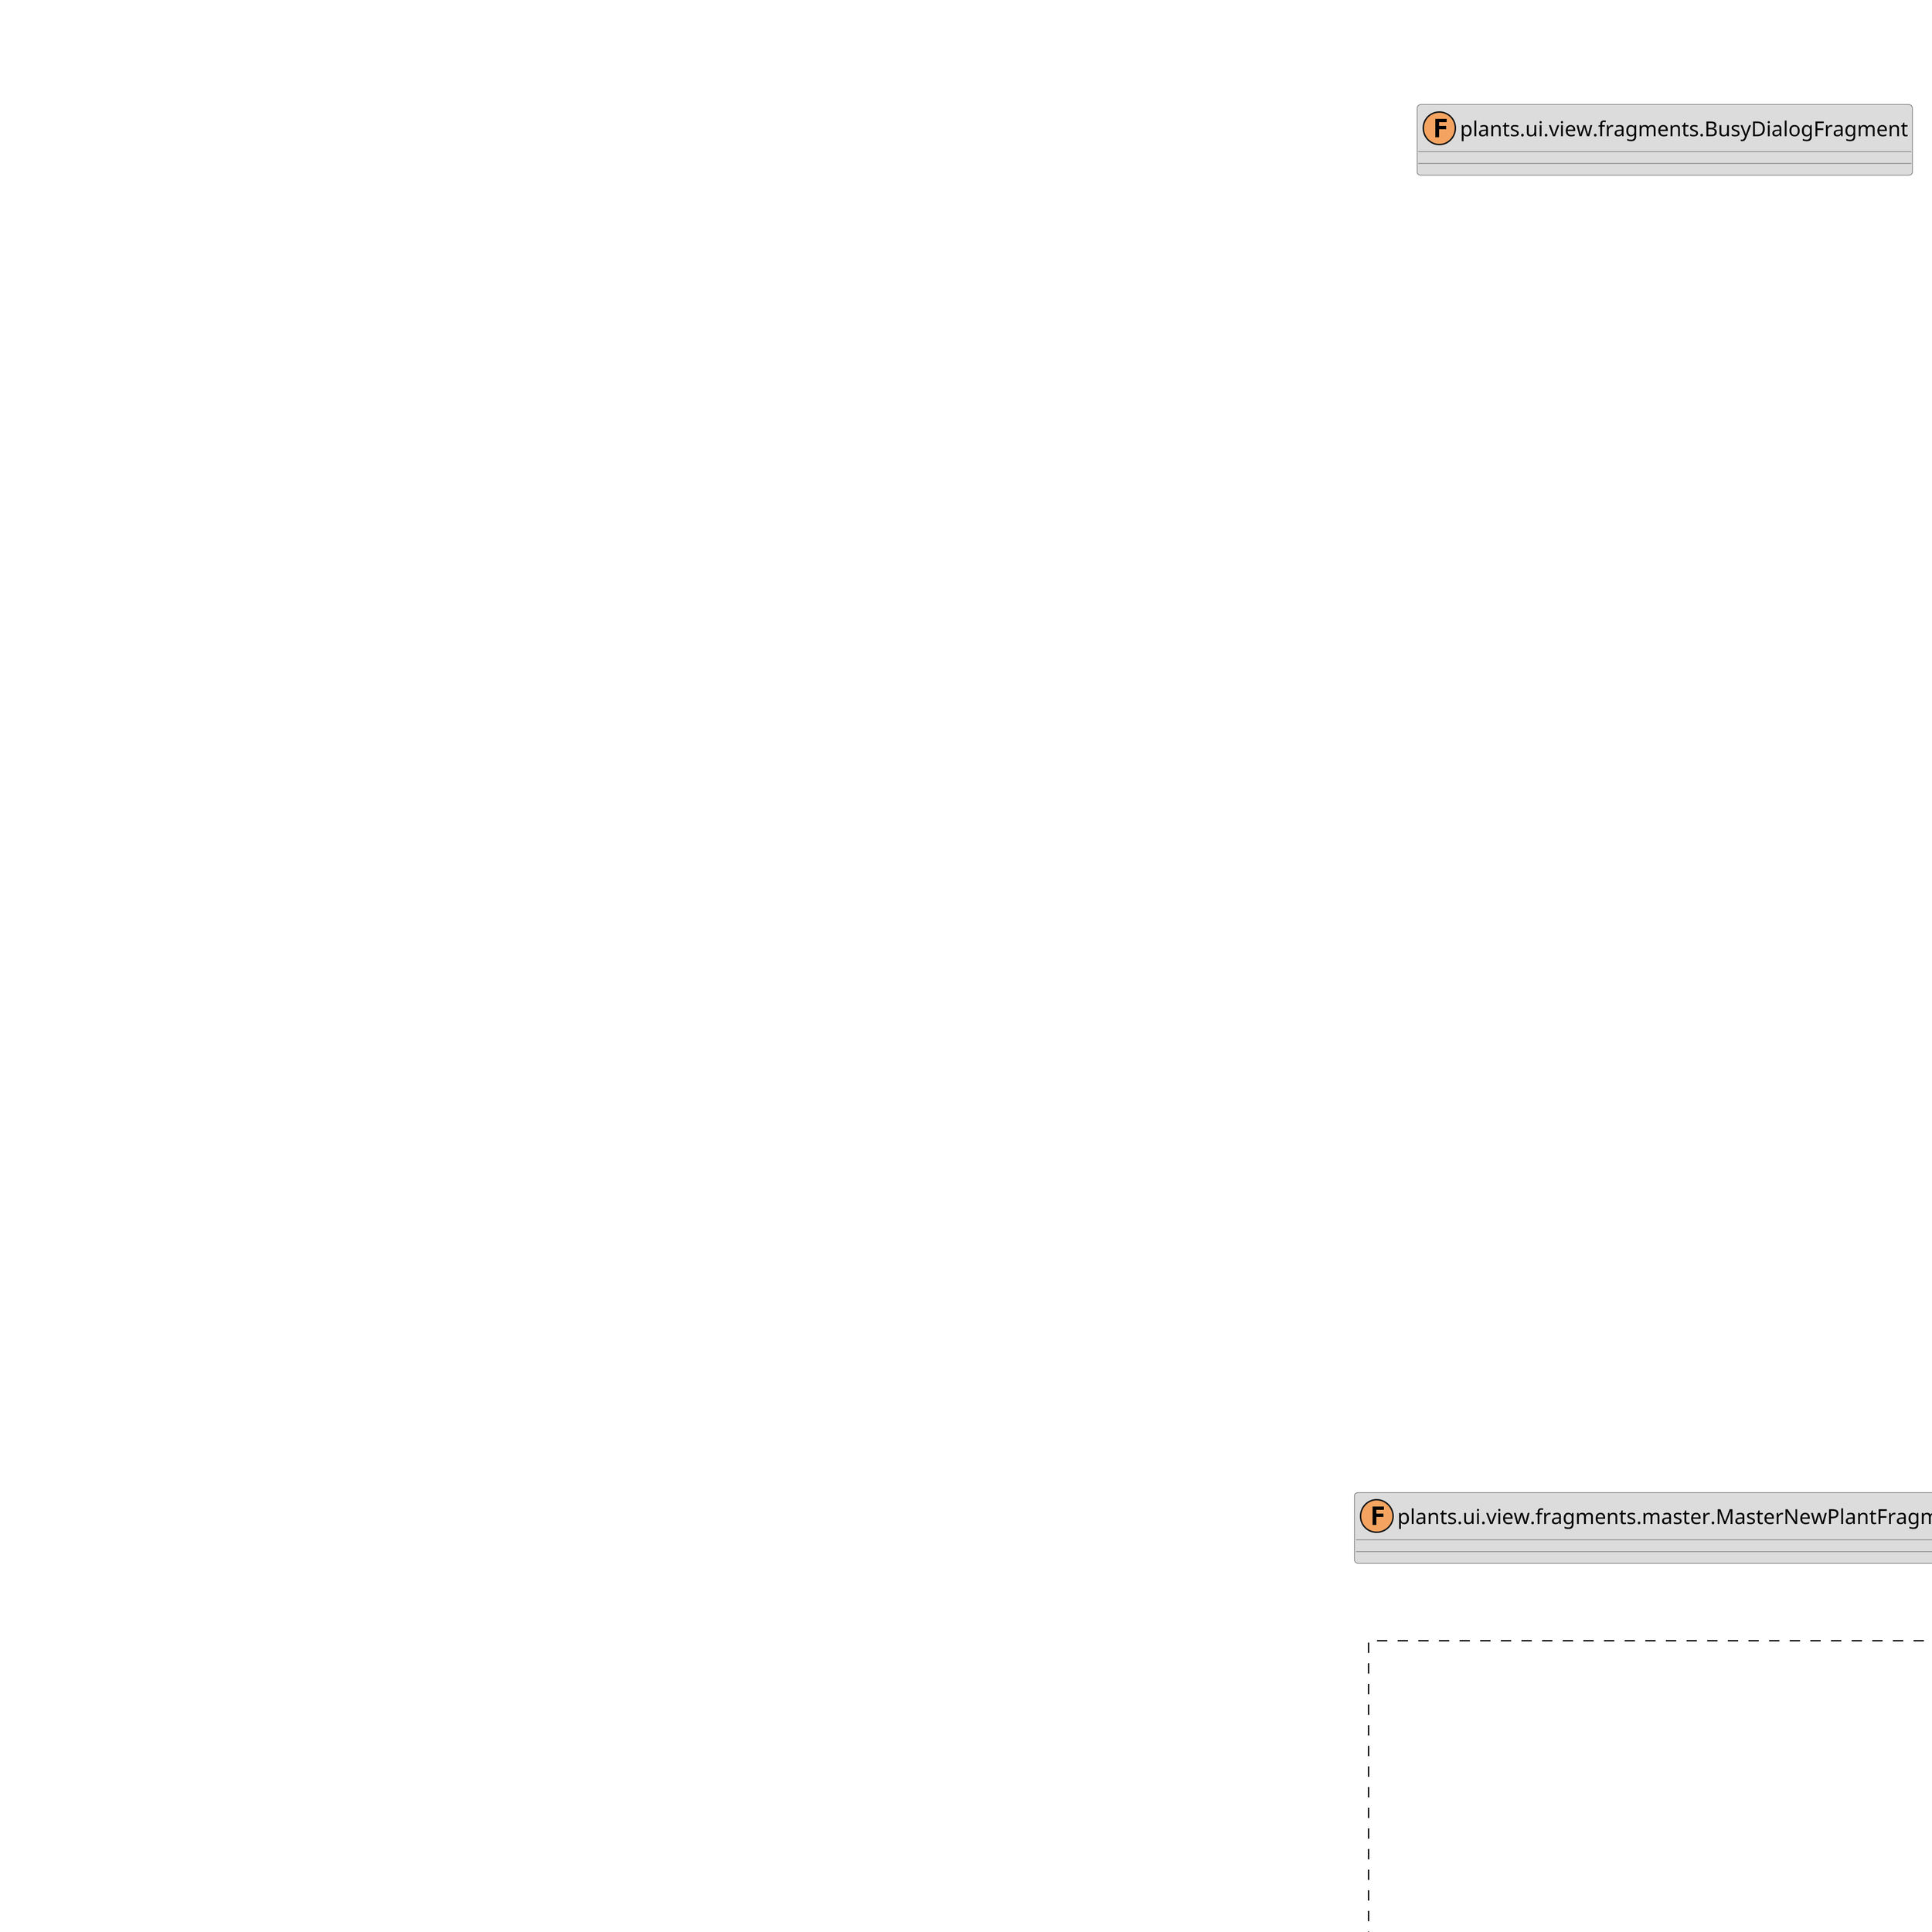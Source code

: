 @startuml ClassDiagram
skinparam linetype ortho
set namespaceSeparator none
skinparam dpi 300
namespace plants.ui <<Rectangle>> {
class plants.ui.controller.Untagged <<Controller>> #honeydew ##green {
	+ formatter: plants.ui.model.formatter
	- oPlantLookup: plants.ui.customClasses.plants.PlantLookup
	- _currentPlantId: number
	+ ModelsHelper: plants.ui.model.ModelsHelper
	+ onInit(): void
	- _onPatternMatched(oEvent: sap.ui.base.Event): void
	+ onPressReApplyUntaggedFilter(): void
	+ onSelectAll(oEvent: sap.ui.base.Event): void
	+ onSelectNone(oEvent: sap.ui.base.Event): void
	- _resetSelection(oList: sap.m.List): void
	+ onToggleSelectManyListMode(oEvent: sap.ui.base.Event): void
	+ onDeleteSelected(oEvent: sap.ui.base.Event): void
	+ onHandleClose(): void
	+ onAddDetailsPlantToUntaggedImage(oEvent: sap.ui.base.Event): void
	+ onAddPlantNameToUntaggedImage(oEvent: sap.ui.base.Event): void
	+ onPressImagePlantToken(oEvent: sap.ui.base.Event): void
	+ onIconPressDeleteImage(oEvent: sap.ui.base.Event): void
	+ onInputImageNewKeywordSubmit(oEvent: sap.ui.base.Event): void
	+ onTokenizerKeywordImageTokenDelete(oEvent: sap.ui.base.Event): void
	+ onTokenizerPlantImageTokenDelete(oEvent: sap.ui.base.Event): void
}
class plants.ui.controller.Master <<Controller>> #honeydew ##green {
	+ formatter: plants.ui.model.formatter
	- navigation: plants.ui.customClasses.singleton.Navigation
	- oPlantLookup: plants.ui.customClasses.plants.PlantLookup
	- oTaxonTreeModel: sap.ui.model.json.JSONModel
	- mIdToFragment: IdToFragmentMap
	+ onInit(): void
	+ onAfterRendering(): void
	# applyToFragment(sId: string, fn: Function, fnInit: Function | undefined): void
	+ onListItemPress(oEvent: sap.ui.base.Event): void
	- updateTableHeaderPlantsCount(): void
	+ onSearch(oEvent: sap.ui.base.Event): void
	+ onAddNewPlant(oEvent: sap.ui.base.Event): void
	+ onAddSaveButton(oEvent: sap.ui.base.Event): void
	+ onShowSortDialog(oEvent: sap.ui.base.Event): void
	+ onSortDialogConfirm(oEvent: sap.ui.base.Event): void
	+ onShowFilterDialog(oEvent: sap.ui.base.Event): void
	+ onSelectionChangeTaxonTree(oEvent: sap.ui.base.Event): void
	+ onConfirmFilters(oEvent: sap.ui.base.Event): void
	+ onResetFilters(oEvent: sap.ui.base.Event): void
	+ onHoverImage(oAvatar: sap.m.Avatar, evtDelegate: JQuery.Event): void
	+ onClickImagePopupImage(oEvent: sap.ui.base.Event): void
	+ onHoverAwayFromImage(oAvatar: sap.m.Avatar, evtDelegate: JQuery.Event): void
}
class plants.ui.controller.FlexibleColumnLayout <<Controller>> #honeydew ##green {
	+ formatter: plants.ui.model.formatter
	- oPlantLookup: plants.ui.customClasses.plants.PlantLookup
	- mIdToFragment: IdToFragmentMap
	- _currentPlantId: number
	- _oRouter: sap.ui.core.routing.Router
	- _currentRouteName: string
	+ onInit(): void
	- _onBeforeRouteMatched(oEvent: sap.ui.base.Event): void
	- _onRouteMatched(oEvent: sap.ui.base.Event): void
	# applyToFragment(sId: string, fn: Function, fnInit: Function | undefined): void
	+ onStateChanged(oEvent: sap.ui.base.Event): void
	- _updateUIElements(): void
	+ onExit(): void
	+ onShellBarMenuButtonPressed(oEvent: sap.ui.base.Event): void
	+ generateMissingThumbnails(): void
	+ onPressButtonSave(): void
	+ onPressButtonRefreshData(): void
	- _cbCloseRefreshConfirmationMessageBox(eAction: Action): void
	+ onShowUntagged(oEvent: sap.ui.base.Event): void
	+ onShellBarSearch(oEvent: sap.ui.base.Event): void
	+ onShellBarSuggest(oEvent: sap.ui.base.Event): void
	+ onShellBarNotificationsPressed(oEvent: sap.ui.base.Event): void
	+ onClearMessages(oEvent: sap.ui.base.Event): void
	+ onHomeIconPressed(oEvent: sap.ui.base.Event): void
	+ onHandleTypeMissmatch(oEvent: sap.ui.base.Event): void
	+ onOpenFragmentUploadPhotos(oEvent: sap.ui.base.Event): void
	- _keywordValidator(args: any): sap.m.Token
	+ uploadPhotosToServer(oEvent: sap.ui.base.Event): void
	+ handleUploadComplete(oEvent: sap.ui.base.Event): void
	+ onIconPressAssignDetailsPlant(oEvent: sap.ui.base.Event): void
}
class plants.ui.controller.Detail <<Controller>> #honeydew ##green {
	+ formatter: plants.ui.model.formatter
	- eventCRUD: plants.ui.customClasses.events.EventCRUD
	- oPlantLookup: plants.ui.customClasses.plants.PlantLookup
	+ suggestionService: plants.ui.customClasses.shared.SuggestionService
	- mCurrentPlant: LCurrentPlant
	- oLayoutModel: sap.ui.model.json.JSONModel
	- mIdToFragment: IdToFragmentMap
	+ onInit(): void
	- _onPatternMatched(oEvent: sap.ui.base.Event): void
	# applyToFragment(sId: string, fn: Function, fnInit: Function | undefined): void
	+ onHandleFullScreen(): void
	+ onHandleExitFullScreen(): void
	+ onHandleClose(): void
	+ onToggleEditMode(oEvent: sap.ui.base.Event): void
	+ onLiveChangeNewPlantName(oEvent: sap.ui.base.Event, type: "clone" | "rename" | "descendant"): void
	+ onPressButtonSubmitClonePlant(oEvent: sap.ui.base.Event): void
	+ onPressButtonRenamePlant(oEvent: sap.ui.base.Event): void
	+ onPressButtonSubmitRenamePlant(oEvent: sap.ui.base.Event): void
	+ onPressTag(oEvent: sap.ui.base.Event): void
	+ pressDeleteTag(oEvent: sap.ui.base.Event): void
	+ onOpenAddTagDialog(oEvent: sap.ui.base.Event): void
	+ onAddTag(oEvent: sap.ui.base.Event): void
	+ onSetInactive(oEvent: sap.ui.base.Event): void
	+ onPressGoToPlant(parentPlantId: number): void
	+ onSuggestNursery(oEvent: sap.ui.base.Event): void
	+ onChangeActiveSwitch(oEvent: sap.ui.base.Event): void
	+ onChangeParent(oEvent: sap.ui.base.Event): void
	+ onPressButtonDeletePlant(oEvent: sap.ui.base.Event): void
	+ onPressButtonClonePlant(oEvent: sap.ui.base.Event): void
	+ onDescendantDialogCreate(oEvent: sap.ui.base.Event): void
	+ onDescendantDialogChangeParent(oEvent: sap.ui.base.Event, parentType: "parent" | "parent_pollen"): void
	+ onDescendantDialogSwitchParents(): void
	+ onPressButtonCreateDescendantPlant(oEvent: sap.ui.base.Event): void
	+ onUpdatePlantNameSuggestion(): void
	+ onOpenFindSpeciesDialog(): void
	+ onButtonFindSpecies(oEvent: sap.ui.base.Event): void
	+ onFindSpeciesChoose(oEvent: sap.ui.base.Event): void
	+ onFindSpeciesTableSelectedOrDataUpdated(oEvent: sap.ui.base.Event): void
	+ onFindSpeciesAdditionalNameLiveChange(oEvent: sap.ui.base.Event): void
	+ onDialogFindSpeciesBeforeOpen(oEvent: sap.ui.base.Event): void
	+ onShowMap(oEvent: sap.ui.base.Event): void
	+ onCloseLeafletMap(oEvent: sap.ui.base.Event): void
	+ afterCloseLeafletMap(oEvent: sap.ui.base.Event): void
	+ onRefetchGbifImages(oEvent: sap.ui.base.Event): void
	+ onIconPressUnassignImageFromTaxon(oEvent: sap.ui.base.Event): void
	+ onIconPressAssignImageToTaxon(oEvent: sap.ui.base.Event): void
	+ onEditPropertyValueDelete(oEvent: sap.ui.base.Event): void
	+ onCloseDialogEditPropertyValue(evt: sap.ui.base.Event): void
	+ onAfterCloseAddPropertyNamePopover(evt: sap.ui.base.Event): void
	+ onAfterCloseNewPropertyNamePopover(evt: sap.ui.base.Event): void
	+ onOpenDialogAddProperty(oEvent: sap.ui.base.Event): void
	+ onAssignPropertyNameToPlantAndOrTaxon(oEvent: sap.ui.base.Event): void
	+ onNewPropertyNameCreate(oEvent: sap.ui.base.Event): void
	+ onOpenDialogNewProperty(oEvent: sap.ui.base.Event): void
	+ onEditPropertyValueTag(oEvent: sap.ui.base.Event): void
	+ activateRadioButton(oEvent: sap.ui.base.Event): void
	+ onSoilMixSelect(oEvent: sap.ui.base.Event): void
	+ onOpenDialogAddEvent(oEvent: sap.ui.base.Event): void
	+ onEditEvent(oEvent: sap.ui.base.Event): void
	+ onOpenDialogEditSoil(oEvent: sap.ui.base.Event): void
	+ onOpenDialogNewSoil(oEvent: sap.ui.base.Event): void
	+ onAddOrEditEvent(oEvent: sap.ui.base.Event): void
	+ onUpdateOrCreateSoil(oEvent: sap.ui.base.Event): void
	+ onCancelEditSoil(oEvent: sap.ui.base.Event): void
	+ onDeleteEventsTableRow(oEvent: sap.ui.base.Event): void
	+ onIconPressUnassignImageFromEvent(oEvent: sap.ui.base.Event): void
	+ onIconPressAssignImageToEvent(oEvent: sap.ui.base.Event): void
	+ onSelectEventForImage(oEvent: sap.ui.base.Event): void
	+ onIconPressSetPreview(oEvent: sap.ui.base.Event): void
	+ onAddPlantNameToUntaggedImage(oEvent: sap.ui.base.Event): void
	+ onPressImagePlantToken(oEvent: sap.ui.base.Event): void
	+ onIconPressDeleteImage(oEvent: sap.ui.base.Event): void
	+ onInputImageNewKeywordSubmit(oEvent: sap.ui.base.Event): void
	+ onSwitchImageEditDescription(oEvent: sap.ui.base.Event): void
	+ onTokenizerKeywordImageTokenDelete(oEvent: sap.ui.base.Event): void
	+ onTokenizerPlantImageTokenDelete(oEvent: sap.ui.base.Event): void
	+ onUploadPlantPhotosToServer(oEvent: sap.ui.base.Event): void
	+ handleUploadPlantImagesAborted(oEvent: sap.ui.base.Event): void
	+ handleUploadPlantImagesComplete(oEvent: sap.ui.base.Event): void
	+ onHandleTypeMissmatch(oEvent: sap.ui.base.Event): void
}
class plants.ui.view.UntaggedView << (V,orchid) >> #gainsboro ##grey {}
class plants.ui.view.MasterView << (V,orchid) >> #gainsboro ##grey {}
class plants.ui.view.FlexibleColumnLayoutView << (V,orchid) >> #gainsboro ##grey {}
class plants.ui.view.DetailView << (V,orchid) >> #gainsboro ##grey {}
}
class plants.ui.model.ModelsHelper {
	+ {static} onReceiveErrorGeneric(sCaller: string, error: JQueryXHR, sTypeOfError: "timeout" | "error" | "abort" | "parsererror" | null, oExceptionObject: any): void
	+ {static} onGenericSuccessWithMessage(oConfirmation: BConfirmation, sStatus: string, oReturnData: object): void
}
class plants.ui.model.formatter {
	+ activeInactive(active: boolean): string
	+ countPlants(plants: []): string | undefined
	+ addDummyIfEmpty(s: string): string
	+ propertyStateByType(propertyType: string): "Success" | "None" | "Warning"
	+ colorByPreviewOrNot(sImageFilename: string, sPlantFilenamePreviewimage: string): "blue" | "#E69A17"
	+ colorByAssigedToEventOrNot(sImageFilename: string, aEvents: FBEvent): "blue" | "#000000"
	+ timestampToDateShort(ts: string): string
	+ tokenFormat(key: string, plant_name: string): boolean
	+ messageCount(aMessages: []): 0
	+ btnEnabledUntagged(midColumnVisible: boolean, endColumnVisible: boolean): boolean
	+ ipniOrCustomName(lsid: string, is_custom: boolean): string
	+ sourceAndCount(sSource: string, iCount: boolean, iCountInactive: boolean): string | undefined
	+ existsAndNotEmpty(obj: any): boolean
	+ last_image_warning(sLastImageDate: string): boolean
	+ visibleByPropagationType(sPropagationType: string): boolean
	+ show_parent_plant_pollen_by_propagation_type(sPropagationType: string): boolean
	+ show_parent_plant_by_propagation_type(sPropagationType: string): boolean
	+ visibleByGeographicOrigin(sGeographicOrigin: string): boolean
	+ createDescendantParentPollenVisibleByPropagationType(ePropagationType: FBPropagationType): boolean
	+ getSrcAvatarImageS(filename_previewimage: string): string | undefined
	+ getSrcAvatarImageL(filename_previewimage: string): string | undefined
	+ getSrcImageThumbnail(filename: string): string | undefined
	+ getSrcImage(filename: string): string | undefined
	+ getSrcImage120px(filename: string): string | undefined
	+ getSrcImageOccurrenceThumbnail(gbif_id: number, occurrence_id: number, img_no: number): string
	+ getSrcMasterHoverImage(filename: string): string | undefined
}
class plants.ui.customClasses.taxonomy.TaxonToPlantAssigner {
	- _oTaxonModel: sap.ui.model.json.JSONModel
	- _oPlantsModel: sap.ui.model.json.JSONModel
	+ assignTaxonToPlant(oPlant: BPlant, oTaxon: BTaxon, sBotanicalName: string): void
}
class plants.ui.customClasses.taxonomy.TaxonRegistryHandler {
	- _oPlantsModel: sap.ui.model.json.JSONModel
	- _oTaxonModel: sap.ui.model.json.JSONModel
	+ resetTaxonRegistry(): void
	- _parse_plant_id_from_hash(): number | undefined
}
class plants.ui.customClasses.taxonomy.TaxonLoader {
	- _oTaxonModel: sap.ui.model.json.JSONModel
	+ loadTaxonIfRequired(taxon_id: number): void
	- _onReceivingTaxonDetailsForPlant(taxonId: number, oData: BResultsGetTaxon): void
}
class plants.ui.customClasses.taxonomy.SpeciesFinderDialogHelper {
	+ findSpeciesTableSelectedOrDataUpdated(oCustomNamePreviewTag: sap.m.GenericTag, oInputAdditionalName: sap.m.Input, oSelectedSpeciesItem: sap.m.ColumnListItem): void
	+ handleSpeciesAdditionalNameLiveChange(oSelectedSpeciesItem: sap.m.ColumnListItem, oCustomNamePreviewTag: sap.m.GenericTag, sNewAdditionalName: string): void
	+ setInitialInputValues(oInputSearchPattern: sap.m.Input, oInputAdditionalName: sap.m.Input, oTaxon: BTaxon): void
}
class plants.ui.customClasses.taxonomy.SpeciesFinder {
	- _oModelKewSearchResults: sap.ui.model.json.JSONModel
	+ searchSpecies(sTaxonNamePattern: string, bIncludeExternalApis: boolean, bSearchForGenusNotSpecies: boolean): void
	- _onReceivingSpeciesSearchResult(data: BResultsTaxonInfoRequest, sStatus: ResponseStatus, oResponse: JQueryXHR): void
	+ loadDetailsForSpecies(oSelectedItem: sap.m.ColumnListItem, sCustomName: string, oPlant: BPlant, cbReceivingAdditionalSpeciesInformation: LAjaxLoadDetailsForSpeciesDoneCallback): void
}
class plants.ui.customClasses.taxonomy.OccurrenceImagesFetcher {
	- _oTaxonModel: sap.ui.model.json.JSONModel
	+ fetchOccurrenceImages(gbif_id: number, oCurrentPlant: BPlant): void
	- _cbReceivingOccurrenceImages(oCurrentPlant: BPlant, data: BResultsFetchTaxonImages, sStatus: ResponseStatus, oResponse: JQueryXHR): void
}
class plants.ui.customClasses.singleton.Saver {
	- {static} _instance: plants.ui.customClasses.singleton.Saver
	- _oPlantsModel: sap.ui.model.json.JSONModel
	- _oEventsModel: sap.ui.model.json.JSONModel
	- _oPlantPropertiesModel: sap.ui.model.json.JSONModel
	- _oTaxonPropertiesModel: sap.ui.model.json.JSONModel
	- _oTaxonModel: sap.ui.model.json.JSONModel
	- _bSavingPlants: boolean
	- _bSavingImages: boolean
	- _bSavingTaxa: boolean
	- _bSavingEvents: boolean
	- _bSavingPlantProperties: boolean
	- _bSavingTaxonProperties: boolean
	+ {static} createInstance(oPlantsModel: sap.ui.model.json.JSONModel, oEventsModel: sap.ui.model.json.JSONModel, oPlantPropertiesModel: sap.ui.model.json.JSONModel, oTaxonPropertiesModel: sap.ui.model.json.JSONModel, oTaxonModel: sap.ui.model.json.JSONModel): void
	+ {static} getInstance(): plants.ui.customClasses.singleton.Saver
	+ saveMajorResources(): void
	- _onAjaxSuccessSave(oMsg: BSaveConfirmation, sStatus: string, oReturnData: object): void
}
class plants.ui.customClasses.singleton.Navigation {
	- {static} _instance: plants.ui.customClasses.singleton.Navigation
	- _oRouter: sap.ui.core.routing.Router
	- _oRootControl: sap.ui.core.mvc.View
	+ {static} createInstance(oRootControl: sap.ui.core.mvc.View, oRouter: sap.ui.core.routing.Router): void
	+ {static} getInstance(): plants.ui.customClasses.singleton.Navigation
	+ getFCLHelper(): sap.f.FlexibleColumnLayoutSemanticHelper
	+ navToPlantDetails(iPlant: number): void
	+ navToPlant(oPlant: BPlant): void
}
class plants.ui.customClasses.singleton.MessageHandler {
	- {static} _instance: plants.ui.customClasses.singleton.MessageHandler
	- _oMessageManager: sap.ui.core.message.MessageManager
	+ {static} createInstance(): void
	+ {static} getInstance(): plants.ui.customClasses.singleton.MessageHandler
	+ getMessageManager(): sap.ui.core.message.MessageManager
	+ addMessageFromBackend(backendMessage: BMessage): void
	+ addMessage(sType: MessageType, sMessage: string, sAdditionalText: string | undefined, sDescription: string | undefined): void
	+ removeAllMessages(): void
}
class plants.ui.customClasses.singleton.ImageRegistryHandler {
	- {static} _instance: plants.ui.customClasses.singleton.ImageRegistryHandler
	- _oImagesModel: sap.ui.model.json.JSONModel
	- _oImageRegistry: LImageMap
	- _oSetImagesPlantsLoaded: Set<number>
	+ {static} createInstance(oImagesModel: sap.ui.model.json.JSONModel): void
	+ {static} getInstance(): plants.ui.customClasses.singleton.ImageRegistryHandler
	+ resetImagesForPlant(iPlantId: number): void
	+ resetImageRegistry(): void
	+ addImageToImagesRegistry(aImages: FBImage): void
	+ addImageToRegistry(oImage: FBImage): void
	+ removeImageFromRegistry(sFilename: string): void
	+ getFilenamesInImageRegistry(): string[]
	+ tempGetImagesRegistry(): LImageMap
	+ getImageInRegistry(sFilename: string): FBImage
	+ getImageRegistry(): LImageMap
	+ isImageInRegistry(sFilename: string): boolean
	+ resetPlantsWithImagesLoaded(): void
	+ addPlantToPlantsWithImagesLoaded(iPlantId: number): void
	+ isPlantInPlantsWithImagesLoaded(iPlantId: number): boolean
}
class plants.ui.customClasses.singleton.ChangeTracker {
	- {static} _instance: plants.ui.customClasses.singleton.ChangeTracker
	- _oPlantsModel: sap.ui.model.json.JSONModel
	- _oPlantsDataClone: FPlantsUpdateRequest
	- _oEventsModel: sap.ui.model.json.JSONModel
	- _oEventsDataClone: PlantIdToEventsMap
	- _oPlantPropertiesModel: sap.ui.model.json.JSONModel
	- _oPlantPropertiesDataClone: LPlantIdToPropertyCollectionMap
	- _oTaxonPropertiesModel: sap.ui.model.json.JSONModel
	- _oTaxonPropertiesDataClone: LCategoryToPropertiesInCategoryMap
	- _oTaxonModel: sap.ui.model.json.JSONModel
	- _oTaxonDataClone: LTaxonData
	- _oImageRegistryClone: LImageMap
	+ {static} createInstance(oPlantsModel: sap.ui.model.json.JSONModel, oEventsModel: sap.ui.model.json.JSONModel, oPlantPropertiesModel: sap.ui.model.json.JSONModel, oTaxonPropertiesModel: sap.ui.model.json.JSONModel, oTaxonModel: sap.ui.model.json.JSONModel): void
	+ {static} getInstance(): plants.ui.customClasses.singleton.ChangeTracker
	+ getModifiedPlants(): BPlant
	+ getModifiedTaxa(): BTaxon
	+ getModifiedEvents(): PlantIdToEventsMap
	+ getModifiedPlantProperties(): LPlantIdToPropertyCollectionMap
	+ getModifiedTaxonProperties(): LTaxonToPropertyCategoryMap
	+ getModifiedImages(): FBImage
	+ getPropertiesSansTaxa(dProperties_: LPlantIdToPropertyCollectionMap): LPlantIdToPropertyCollectionMap
	+ setOriginalPlants(oPlantsData: FPlantsUpdateRequest): void
	+ addOriginalPlant(oPlant: FPlant): void
	+ removeOriginalPlant(oPlant: FPlant): void
	+ setOriginalEventsForPlant(aEvents: BEvents, iPlantId: number): void
	+ setOriginalEvents(oPlantIdToEventsMap: PlantIdToEventsMap): void
	+ removeOriginalImage(filename: string): void
	+ setOriginalImagesFromImageRegistry(): void
	+ addOriginalImage(oImage: FBImage): void
	+ addOriginalImages(aImages: FBImage): void
	+ resetOriginalImages(): void
	+ resetOriginalTaxa(): void
	+ addOriginalTaxon(oTaxon: BTaxon): void
	+ setOriginalTaxa(oTaxonData: LTaxonData): void
	+ hasOriginalTaxon(iTaxonId: number): boolean
	+ addPlantPropertyCollection(oPropertyCollectionForPlant: FBPropertyCollectionPlant, oPlant: BPlant): void
	+ setPlantPropertyCollections(oPlantIdToPropertyCollectionMap: LPlantIdToPropertyCollectionMap): void
	+ addTaxonPropertiesInCategory(oPropertiesInCategory: LTaxonToPropertiesInCategoryMap, iTaxonId: number): void
	+ setTaxonProperties(oTaxonToPropertyCategoryMap: LTaxonToPropertyCategoryMap): void
}
class plants.ui.customClasses.shared.Util {
	+ {static} parse_resource_from_url(sUrl: string): string
	+ {static} getServiceUrl(sUrl: string): string
	+ {static} getImageUrl(filename: string, size_type: string | undefined, width: number | undefined, height: number | undefined): string | undefined
	+ {static} getClonedObject(oOriginal: any): any
	+ {static} startBusyDialog(title: string | undefined, text: string | undefined): void
	+ {static} stopBusyDialog(): void
	+ {static} getToday(): string
	+ {static} assertCorrectDate(sdate: string): void
	+ {static} formatDate(date: Date): string
	+ {static} getDaysFromToday(sDate: string): number
	+ {static} objectsEqualManually(dict1: any, dict2: any): boolean
	- {static} _isObject(val: any): boolean
	+ {static} dictsAreEqual(dict1: AnyDict, dict2: AnyDict): boolean
	+ {static} isDictKeyInArray(dict: AnyDict, aDicts: AnyDict): boolean
	+ {static} romanize(num: number): string | number
	+ {static} arabize(romanNum: string): number
}
class plants.ui.customClasses.shared.SuggestionService {
	- {static} _instance: plants.ui.customClasses.shared.SuggestionService
	- _oSuggesionsModel: sap.ui.model.json.JSONModel
	+ {static} createInstance(oSuggesionsModel: sap.ui.model.json.JSONModel): void
	+ {static} getInstance(): plants.ui.customClasses.shared.SuggestionService
	+ getSuggestionItem(rootKey: "propagationTypeCollection", key: LPropagationTypeData): LPropagationTypeData
}
class plants.ui.customClasses.properties.PropertyValueCRUD {
	+ editPropertyValueDelete(oPropertiesModel: sap.ui.model.json.JSONModel, oPropertiesTaxaModel: sap.ui.model.json.JSONModel, oPropertiesBindingContext: sap.ui.model.Context, oCurrentPlant: BPlant): void
}
class plants.ui.customClasses.properties.PropertyNameCRUD {
	- _oPropertyNamesModel: sap.ui.model.json.JSONModel
	- _oPlantPropertiesModel: sap.ui.model.json.JSONModel
	- _oTaxonPropertiesModel: sap.ui.model.json.JSONModel
	+ createNewPropertyName(sPropertyName: string, oCategory: FBPropertiesInCategory, oPlant: BPlant, bAddToPlant: boolean, bAddToTaxon: boolean): void
	+ assignPropertyNameToPlantAndOrTaxon(iTaxonId: number, aAvailablePropertiesFromDialog: LTemporaryAvailableProperties, oPropertiesInCategory: FBPropertiesInCategory): void
	- _insertPropertyIntoPropertiesTaxaModel(oPropertyValue: FBPropertyValue, iCategoryId: number, iTaxonId: number, oEntry: LTemporaryAvailableProperties, oPropertiesTaxaModel: sap.ui.model.json.JSONModel): void
}
class plants.ui.customClasses.properties.PropertiesLoader {
	- _oPlantPropertiesModel: sap.ui.model.json.JSONModel
	- _oTaxonPropertiesModel: sap.ui.model.json.JSONModel
	+ loadPropertiesForCurrentPlant(oPlant: BPlant): void
	- _taxon_properties_already_loaded(taxon_id: number): boolean
	- _onReceivingPropertiesForPlant(oPlant: BPlant, oData: BResultsPropertiesForPlant, sStatus: ResponseStatus, oResponse: JQueryXHR): void
	- _appendTaxonPropertiesToPlantProperties(oPlant: BPlant): void
}
class plants.ui.customClasses.properties.NewPropertyNamePopoverOpener {
	+ openPopupNewPropertyWhenPromiseResolved(oPromise: sap.m.Popover, oPlant: BPlant, oBtnNewProperty: sap.m.Button): void
}
class plants.ui.customClasses.properties.AssignPropertyNamePopoverOpener {
	+ openPopupAddPropertyWhenPromiseResolved(oPromise: sap.m.Popover, oCurrentPlant: BPlant, oBtnAddProperty: sap.m.Button): void
	- _getTemporaryAvailablePropertiesModel(oCategory: FBPropertiesInCategory, oModelPropertyNames: sap.ui.model.json.JSONModel): sap.ui.model.json.JSONModel
	- _comparePropertiesLists(aPropertiesAvailable: BPropertyName, aPropertiesUsed: FBProperty): LTemporaryAvailableProperties
}
class plants.ui.customClasses.plants.PlantTagger {
	- _oPlantsModel: sap.ui.model.json.JSONModel
	+ addTagToPlant(oPlant: BPlant, oModelTagTypes: sap.ui.model.json.JSONModel): void
}
class plants.ui.customClasses.plants.PlantsLoader {
	- _oPlantsModel: sap.ui.model.json.JSONModel
	+ loadPlants(): void
	- _onReceivingPlantsFromBackend(oRequestInfo: sap.ui.base.Event): void
}
class plants.ui.customClasses.plants.PlantSearcher {
	- _oPlantsTableBinding: sap.ui.model.ListBinding
	+ search(sQuery: string): void
}
class plants.ui.customClasses.plants.PlantRenamer {
	- _oPlantLookup: plants.ui.customClasses.plants.PlantLookup
	- _oPlantImagesLoader: plants.ui.customClasses.plants.PlantImagesLoader
	- _oPlantsModel: sap.ui.model.json.JSONModel
	- _oImagesModel: sap.ui.model.json.JSONModel
	- _oUntaggedImagesModel: sap.ui.model.json.JSONModel
	+ renamePlant(oPlant: BPlant, sNewPlantName: string, oDialogRenamePlant: sap.m.Dialog): void
	- _onReceivingPlantNameRenamed(oPlant: BPlant, oDialogRenamePlant: sap.m.Dialog, oMsg: BConfirmation): void
}
class plants.ui.customClasses.plants.PlantNameGenerator {
	- _oPlantLookup: plants.ui.customClasses.plants.PlantLookup
	- _oSuggestionService: plants.ui.customClasses.shared.SuggestionService
	+ generateDescendantPlantName(oDescendantPlantInput: LDescendantPlantInput): string
	- _generateNewPlantNameSuggestion(oParentPlant: BPlant, oParentPlantPollen: BPlant): string
	+ generatePlantNameWithRomanizedSuffix(baseName: string, beginWith: number): string
}
class plants.ui.customClasses.plants.PlantLookup {
	- _oPlantsModel: sap.ui.model.json.JSONModel
	+ plantNameExists(sPlantName: string): boolean
	+ getPlantById(plantId: number): BPlant
	+ getPlantByName(plantName: string): BPlant
}
class plants.ui.customClasses.plants.PlantImagesLoader {
	- _oImagesModel: sap.ui.model.json.JSONModel
	+ requestImagesForPlant(iPlantId: number): void
	- _onReceivingImagesForPlant(iPlantId: number, aImages: FBImage): void
}
class plants.ui.customClasses.plants.PlantFilterTaxonTree {
	- _oTaxonTreeModel: sap.ui.model.json.JSONModel
	+ selectSubItemsInTaxonTree(aSelectedItems: sap.m.StandardTreeItem): void
	- _addSelectedFlag(aNodes: BTaxonTreeNode, bSelected: boolean): void
}
class plants.ui.customClasses.plants.PlantFilterOpener {
	- _oPlantsTableBinding: sap.ui.model.ListBinding
	- _oFilterValuesModel: sap.ui.model.json.JSONModel
	- _oPlantsModel: sap.ui.model.json.JSONModel
	- _oTaxonTreeModel: sap.ui.model.json.JSONModel
	+ openFilterDialogWhenPromiseResolved(oPromiseFragmentLoaded: sap.m.Dialog, oView: sap.ui.core.mvc.View): void
	+ openFilterDialog(oDialog: sap.m.Dialog): void
	- _fillFilterModels(): void
	- _getDistinctTagsFromPlants(aPlants: BPlant): string[]
}
class plants.ui.customClasses.plants.PlantDetailsBootstrap {
	- _oPlantsModel: sap.ui.model.json.JSONModel
	- _oEventsModel: sap.ui.model.json.JSONModel
	- _oPlantPropertiesModel: sap.ui.model.json.JSONModel
	- _oTaxonPropertiesModel: sap.ui.model.json.JSONModel
	- _oTaxonModel: sap.ui.model.json.JSONModel
	- _oDetailView: sap.ui.core.mvc.View
	- _mCurrentPlant: LCurrentPlant
	- _oPlantImagesLoader: plants.ui.customClasses.plants.PlantImagesLoader
	+ load(iPlantId: number): void
	- _bindAndRequestEventsForPlant(iPlantId: number): void
	- _cbPlantsLoaded(): void
}
class plants.ui.customClasses.plants.PlantDeleter {
	- _oPlantsModel: sap.ui.model.json.JSONModel
	- fnCloseDetails: Function
	+ askToDeletePlant(oPlant: BPlant, bCompact: boolean): void
	- _confirmDeletePlant(oPlant: BPlant, sAction: string): void
	- _deletePlant(oPlant: BPlant): void
	- _onPlantDeleted(oPlantDeleted: BPlant, oMsg: any, sStatus: string, oReturnData: any): void
}
class plants.ui.customClasses.plants.PlantCreator {
	- _oPlantsModel: sap.ui.model.json.JSONModel
	- _oPlantLookup: plants.ui.customClasses.plants.PlantLookup
	+ addNewPlantAndSave(sPlantName: string): void
	+ createDescendantPlant(descendantPlantInput: LDescendantPlantInput): void
	- _saveNewPlant(oPlant: FPlant): void
}
class plants.ui.customClasses.plants.PlantCloner {
	- _oPlantsModel: sap.ui.model.json.JSONModel
	- _oPlantLookup: plants.ui.customClasses.plants.PlantLookup
	+ clonePlant(oPlant: BPlant, sClonedPlantName: string, oDialogClonePlant: sap.m.Dialog): void
	- _onReceivingPlantCloned(oDialogClonePlant: sap.m.Dialog, oBackendResultPlantCloned: BResultsPlantCloned): void
}
class plants.ui.customClasses.plants.FilterPlantsService {
	- _oTaxonTreeModel: sap.ui.model.json.JSONModel
	+ createFilter(aFilterItems: any[], sFilterString: string, aSelectedTreeItems: sap.m.StandardTreeItem, aActiveFilters: sap.ui.model.Filter, eFilterHiddenChoice: LFilterHiddenChoice): sap.ui.model.Filter
	- _getHiddenPlantsFilter(eFilterHiddenChoice: LFilterHiddenChoice): sap.ui.model.Filter
	- _getSelectedItems(aNodes: LTaxonTreeNodeInFilterDialog, iDeepestLevel: number): LTaxonTreeNodeInFilterDialog
}
class plants.ui.customClasses.images.UntaggedImagesHandler {
	- _oUntaggedImagesModel: sap.ui.model.json.JSONModel
	+ requestUntaggedImages(): void
	- _onReceivingUntaggedImages(oData: BResultsImageResource, sStatus: any, oReturnData: any): void
	- _addPhotosToRegistry(aImages: FBImage): void
	+ resetUntaggedImages(): void
}
class plants.ui.customClasses.images.ImageToTaxonAssigner {
	+ assignImageToTaxon(oSource: sap.ui.core.Icon, oTaxonModel: sap.ui.model.json.JSONModel): void
	+ unassignImageFromTaxon(oSource: sap.ui.core.Icon, oTaxonModel: sap.ui.model.json.JSONModel): void
}
class plants.ui.customClasses.images.ImageToEventAssigner {
	+ assignImageToEvent(oImage: FBImage, oSelectedEvent: FBEvent, oEventsModel: sap.ui.model.json.JSONModel): void
	+ unassignImageFromEvent(sEventsBindingPath: string, oEventsModel: sap.ui.model.json.JSONModel): void
}
class plants.ui.customClasses.images.ImageResetter {
	- _oImagesModel: sap.ui.model.json.JSONModel
	- _oUntaggedImagesModel: sap.ui.model.json.JSONModel
	+ resetImages(): void
}
class plants.ui.customClasses.images.ImagePlantTagger {
	- _oAnyImageModel: sap.ui.model.json.JSONModel
	+ addPlantToImage(oPlant: BPlant, oImage: FBImage): boolean
	+ removePlantFromImage(sPlantName: string, oImage: FBImage): void
}
class plants.ui.customClasses.images.ImageKeywordTagger {
	- _oAnyImageModel: sap.ui.model.json.JSONModel
	+ addKeywordToImage(sKeyword: string, oImage: FBImage): void
	+ removeKeywordFromImage(sKeyword: string, oImage: FBImage): void
}
class plants.ui.customClasses.images.ImageDeleter {
	- _oImagesModel: sap.ui.model.json.JSONModel
	- _oUntaggedImagesModel: sap.ui.model.json.JSONModel
	- fnOnAjaxSimpleSuccess: Function
	+ askToDeleteImage(oImage: FBImage, bCompact: boolean): void
	+ askToDeleteMultipleImages(aImages: FBImage, bCompact: boolean, cbResetSelection: Function): void
	- _cbConfirmDelete(aImages: FBImage, cbCallback: Function | undefined, sAction: string): void
	- _onAjaxDeletedImagesSuccess(aDeletedImages: FBImage, cbCallback: Function | undefined, data: BConfirmation, textStats: any, jqXHR: any): void
}
class plants.ui.customClasses.events.SoilDialogHandler {
	+ openDialogNewSoilWhenPromiseResolved(oPromise: sap.m.Dialog, oView: sap.ui.core.mvc.View): void
	+ openDialogEditSoilWhenPromiseResolved(oSoil: FBSoil, oPromise: sap.m.Dialog, oView: sap.ui.core.mvc.View): void
}
class plants.ui.customClasses.events.SoilCRUD {
	- _oSoilsModel: sap.ui.model.json.JSONModel
	+ updateOrCreateSoil(oEditedSoil: SoilEditData, oDialogEditSoil: sap.m.Dialog): void
	- _saveNewSoil(oNewSoil: SoilEditData, oDialogEditSoil: sap.m.Dialog): void
	- _updateExistingSoil(oSoilData: SoilEditData, oDialogEditSoil: sap.m.Dialog): void
	- _cbUpdatedExistingSoil(oDialogEditSoil: sap.m.Dialog, data: BPResultsUpdateCreateSoil): void
	- _cbSavedNewSoil(oDialogEditSoil: sap.m.Dialog, data: BPResultsUpdateCreateSoil): void
}
class plants.ui.customClasses.events.EventLoader {
	- _oEventsModel: sap.ui.model.json.JSONModel
	+ loadEventsForPlant(iPlantId: number): void
	- _cbReceivingEventsForPlant(plantId: number, oData: BResultsEventResource): void
}
class plants.ui.customClasses.events.EventCRUD {
	- oSuggestionsData: LSuggestions
	+ deleteEventsTableRow(oSelectedEvent: FBEvent, oEventsModel: sap.ui.model.json.JSONModel, oCurrentPlant: BPlant): void
	- _getObservationData(oEventEditData: EventEditData): FBObservation
	- _getPotData(oEventEditData: EventEditData, oView: sap.ui.core.mvc.View): FBPot
	- _getSoilData(oEventEditData: EventEditData, oView: sap.ui.core.mvc.View): FBSoil
	+ _loadSoils(oView: sap.ui.core.mvc.View): void
	- _addEvent(oView: sap.ui.core.mvc.View, oEventsModel: sap.ui.model.json.JSONModel, aEventsCurrentPlant: EventInEventsModel): void
	- _assertNoDuplicateOnDate(aEventsCurrentPlant: EventInEventsModel, sDate: string, oEvent: FBEvent): void
	- _editEvent(oView: sap.ui.core.mvc.View, oEventsModel: sap.ui.model.json.JSONModel, aEventsCurrentPlant: FBEvent): void
	+ addOrEditEvent(oView: sap.ui.core.mvc.View, oCurrentPlant: BPlant): void
	+ initEditSelectedEvent(oSelectedEvent: FBEvent, oView: sap.ui.core.mvc.View, iCurrentPlantId: number, oDialog: sap.m.Dialog): void
	+ getInitialEvent(iCurrentPlantId: number): EventEditData
}
class plants.ui.controller.BaseController <<Controller>> #honeydew ##green {
	+ ModelsHelper: plants.ui.model.ModelsHelper
	# oComponent: plants.ui.Component
	# oRouter: sap.ui.core.routing.Router
	+ onInit(): void
	# applyToFragment(sId: string, fn: Function, fnInit: Function | undefined, mIdToFragment: IdToFragmentMap): void
	+ onCancelDialog(oEvent: sap.ui.base.Event): void
}
class plants.ui.Constants {
	+ {static} base_url: string
}
class plants.ui.Component {
	+ {static} metadata: { manifest: string; }
	+ init(): void
	+ getModel(sModelName: string | undefined): sap.ui.model.json.JSONModel
}
class plants.ui.view.embedded.DetailImagesFragment << (F,sandybrown) >> #gainsboro ##grey {}
class plants.ui.view.embedded.DetailPlantInfosFragment << (F,sandybrown) >> #gainsboro ##grey {}
class plants.ui.view.embedded.DetailPropertiesFragment << (F,sandybrown) >> #gainsboro ##grey {}
class plants.ui.view.fragments.BusyDialogFragment << (F,sandybrown) >> #gainsboro ##grey {}
class plants.ui.view.fragments.detail.DetailCancellationFragment << (F,sandybrown) >> #gainsboro ##grey {}
class plants.ui.view.fragments.detail.DetailCloneFragment << (F,sandybrown) >> #gainsboro ##grey {}
class plants.ui.view.fragments.detail.DetailCreateDescendantFragment << (F,sandybrown) >> #gainsboro ##grey {}
class plants.ui.view.fragments.detail.DetailFindSpeciesFragment << (F,sandybrown) >> #gainsboro ##grey {}
class plants.ui.view.fragments.detail.DetailRenameFragment << (F,sandybrown) >> #gainsboro ##grey {}
class plants.ui.view.fragments.detail.DetailTagAddFragment << (F,sandybrown) >> #gainsboro ##grey {}
class plants.ui.view.fragments.detail.DetailTagDeleteFragment << (F,sandybrown) >> #gainsboro ##grey {}
class plants.ui.view.fragments.events.AddEventFragment << (F,sandybrown) >> #gainsboro ##grey {}
class plants.ui.view.fragments.events.DetailAssignEventFragment << (F,sandybrown) >> #gainsboro ##grey {}
class plants.ui.view.fragments.events.EditSoilFragment << (F,sandybrown) >> #gainsboro ##grey {}
class plants.ui.view.fragments.events.HeaderFragment << (F,sandybrown) >> #gainsboro ##grey {}
class plants.ui.view.fragments.events.ImageFragment << (F,sandybrown) >> #gainsboro ##grey {}
class plants.ui.view.fragments.events.ImageContainerFragment << (F,sandybrown) >> #gainsboro ##grey {}
class plants.ui.view.fragments.events.ObservationFragment << (F,sandybrown) >> #gainsboro ##grey {}
class plants.ui.view.fragments.events.PotFragment << (F,sandybrown) >> #gainsboro ##grey {}
class plants.ui.view.fragments.events.SoilFragment << (F,sandybrown) >> #gainsboro ##grey {}
class plants.ui.view.fragments.master.MasterFilterFragment << (F,sandybrown) >> #gainsboro ##grey {}
class plants.ui.view.fragments.master.MasterImagePopoverFragment << (F,sandybrown) >> #gainsboro ##grey {}
class plants.ui.view.fragments.master.MasterNewPlantFragment << (F,sandybrown) >> #gainsboro ##grey {}
class plants.ui.view.fragments.master.MasterSortFragment << (F,sandybrown) >> #gainsboro ##grey {}
class plants.ui.view.fragments.menu.MessagePopoverFragment << (F,sandybrown) >> #gainsboro ##grey {}
class plants.ui.view.fragments.menu.ShellBarMenuFragment << (F,sandybrown) >> #gainsboro ##grey {}
class plants.ui.view.fragments.menu.UploadPhotosFragment << (F,sandybrown) >> #gainsboro ##grey {}
class plants.ui.view.fragments.properties.AvailablePropertiesFragment << (F,sandybrown) >> #gainsboro ##grey {}
class plants.ui.view.fragments.properties.EditPropertyValueFragment << (F,sandybrown) >> #gainsboro ##grey {}
class plants.ui.view.fragments.properties.NewPropertyNameFragment << (F,sandybrown) >> #gainsboro ##grey {}
class plants.ui.view.fragments.taxonomy.DetailTaxonomyFragment << (F,sandybrown) >> #gainsboro ##grey {}
class plants.ui.view.fragments.taxonomy.DetailTaxonomyImagesFragment << (F,sandybrown) >> #gainsboro ##grey {}
class plants.ui.view.fragments.taxonomy.DetailTaxonomyMapFragment << (F,sandybrown) >> #gainsboro ##grey {}
class plants.ui.view.fragments.taxonomy.DetailTaxonomyOccurrenceImagesFragment << (F,sandybrown) >> #gainsboro ##grey {}
plants.ui.view.DetailView ..> plants.ui.view.embedded.DetailPlantInfosFragment
plants.ui.view.DetailView ..> plants.ui.view.embedded.DetailPropertiesFragment
plants.ui.view.DetailView ..> plants.ui.view.fragments.events.HeaderFragment
plants.ui.view.DetailView ..> plants.ui.view.fragments.events.ObservationFragment
plants.ui.view.DetailView ..> plants.ui.view.fragments.events.PotFragment
plants.ui.view.DetailView ..> plants.ui.view.fragments.events.SoilFragment
plants.ui.view.DetailView ..> plants.ui.view.fragments.events.ImageFragment
plants.ui.view.DetailView ..> plants.ui.view.fragments.events.ImageContainerFragment
plants.ui.view.DetailView ..> plants.ui.view.fragments.taxonomy.DetailTaxonomyFragment
plants.ui.view.DetailView ..> plants.ui.view.fragments.taxonomy.DetailTaxonomyOccurrenceImagesFragment
plants.ui.view.DetailView ..> plants.ui.view.fragments.taxonomy.DetailTaxonomyImagesFragment
plants.ui.view.DetailView ..> plants.ui.view.embedded.DetailImagesFragment
plants.ui.Component ..> plants.ui.customClasses.singleton.MessageHandler
plants.ui.Component ..> plants.ui.customClasses.singleton.Navigation
plants.ui.Component ..> plants.ui.customClasses.singleton.ImageRegistryHandler
plants.ui.Component ..> plants.ui.customClasses.singleton.ChangeTracker
plants.ui.Component ..> plants.ui.customClasses.images.UntaggedImagesHandler
plants.ui.Component ..> plants.ui.customClasses.singleton.Saver
plants.ui.Component ..> plants.ui.customClasses.plants.PlantsLoader
plants.ui.controller.BaseController ..> plants.ui.model.ModelsHelper
plants.ui.controller.BaseController ..> plants.ui.Component
plants.ui.controller.BaseController <|-- plants.ui.controller.Detail
plants.ui.controller.Detail ..> plants.ui.model.formatter
plants.ui.controller.Detail ..> plants.ui.customClasses.shared.Util
plants.ui.controller.Detail ..> plants.ui.customClasses.singleton.Navigation
plants.ui.controller.Detail ..> plants.ui.customClasses.singleton.MessageHandler
plants.ui.controller.Detail ..> plants.ui.customClasses.events.EventCRUD
plants.ui.controller.Detail ..> plants.ui.customClasses.images.ImageToTaxonAssigner
plants.ui.controller.Detail ..> plants.ui.customClasses.images.ImageToEventAssigner
plants.ui.controller.Detail ..> plants.ui.customClasses.taxonomy.SpeciesFinderDialogHelper
plants.ui.controller.Detail ..> plants.ui.customClasses.plants.PlantLookup
plants.ui.controller.Detail ..> plants.ui.customClasses.plants.PlantCreator
plants.ui.controller.Detail ..> plants.ui.customClasses.shared.SuggestionService
plants.ui.controller.Detail ..> plants.ui.customClasses.plants.PlantCloner
plants.ui.controller.Detail ..> plants.ui.customClasses.plants.PlantRenamer
plants.ui.controller.Detail ..> plants.ui.customClasses.plants.PlantTagger
plants.ui.controller.Detail ..> plants.ui.customClasses.plants.PlantNameGenerator
plants.ui.controller.Detail ..> plants.ui.customClasses.plants.PlantDeleter
plants.ui.controller.Detail ..> plants.ui.customClasses.singleton.ImageRegistryHandler
plants.ui.controller.Detail ..> plants.ui.customClasses.plants.PlantDetailsBootstrap
plants.ui.controller.Detail ..> plants.ui.customClasses.plants.PlantImagesLoader
plants.ui.controller.Detail ..> plants.ui.customClasses.images.ImageDeleter
plants.ui.controller.Detail ..> plants.ui.customClasses.singleton.ChangeTracker
plants.ui.controller.Detail ..> plants.ui.customClasses.images.ImageKeywordTagger
plants.ui.controller.Detail ..> plants.ui.customClasses.images.ImagePlantTagger
plants.ui.controller.Detail ..> plants.ui.customClasses.events.SoilCRUD
plants.ui.controller.Detail ..> plants.ui.customClasses.events.SoilDialogHandler
plants.ui.controller.Detail ..> plants.ui.customClasses.properties.AssignPropertyNamePopoverOpener
plants.ui.controller.Detail ..> plants.ui.customClasses.properties.NewPropertyNamePopoverOpener
plants.ui.controller.Detail ..> plants.ui.customClasses.properties.PropertyNameCRUD
plants.ui.controller.Detail ..> plants.ui.customClasses.properties.PropertyValueCRUD
plants.ui.controller.Detail ..> plants.ui.model.ModelsHelper
plants.ui.controller.Detail ..> plants.ui.customClasses.taxonomy.OccurrenceImagesFetcher
plants.ui.controller.Detail ..> plants.ui.customClasses.taxonomy.SpeciesFinder
plants.ui.controller.Detail ..> plants.ui.customClasses.taxonomy.TaxonToPlantAssigner
plants.ui.controller.Detail ..> plants.ui.view.fragments.detail.DetailCancellationFragment
plants.ui.controller.Detail ..> plants.ui.view.fragments.detail.DetailCloneFragment
plants.ui.controller.Detail ..> plants.ui.view.fragments.detail.DetailCreateDescendantFragment
plants.ui.controller.Detail ..> plants.ui.view.fragments.detail.DetailFindSpeciesFragment
plants.ui.controller.Detail ..> plants.ui.view.fragments.detail.DetailRenameFragment
plants.ui.controller.Detail ..> plants.ui.view.fragments.detail.DetailTagAddFragment
plants.ui.controller.Detail ..> plants.ui.view.fragments.detail.DetailTagDeleteFragment
plants.ui.controller.Detail ..> plants.ui.view.fragments.events.AddEventFragment
plants.ui.controller.Detail ..> plants.ui.view.fragments.events.DetailAssignEventFragment
plants.ui.controller.Detail ..> plants.ui.view.fragments.events.EditSoilFragment
plants.ui.controller.Detail ..> plants.ui.view.fragments.properties.AvailablePropertiesFragment
plants.ui.controller.Detail ..> plants.ui.view.fragments.properties.EditPropertyValueFragment
plants.ui.controller.Detail ..> plants.ui.view.fragments.properties.NewPropertyNameFragment
plants.ui.controller.Detail ..> plants.ui.view.fragments.taxonomy.DetailTaxonomyMapFragment
plants.ui.controller.Detail ..> plants.ui.view.DetailView
plants.ui.controller.BaseController <|-- plants.ui.controller.FlexibleColumnLayout
plants.ui.controller.FlexibleColumnLayout ..> plants.ui.model.ModelsHelper
plants.ui.controller.FlexibleColumnLayout ..> plants.ui.customClasses.singleton.MessageHandler
plants.ui.controller.FlexibleColumnLayout ..> plants.ui.model.formatter
plants.ui.controller.FlexibleColumnLayout ..> plants.ui.customClasses.shared.Util
plants.ui.controller.FlexibleColumnLayout ..> plants.ui.customClasses.singleton.Navigation
plants.ui.controller.FlexibleColumnLayout ..> plants.ui.customClasses.plants.PlantLookup
plants.ui.controller.FlexibleColumnLayout ..> plants.ui.customClasses.singleton.ImageRegistryHandler
plants.ui.controller.FlexibleColumnLayout ..> plants.ui.customClasses.singleton.ChangeTracker
plants.ui.controller.FlexibleColumnLayout ..> plants.ui.customClasses.images.UntaggedImagesHandler
plants.ui.controller.FlexibleColumnLayout ..> plants.ui.customClasses.singleton.Saver
plants.ui.controller.FlexibleColumnLayout ..> plants.ui.customClasses.taxonomy.TaxonRegistryHandler
plants.ui.controller.FlexibleColumnLayout ..> plants.ui.customClasses.plants.PlantsLoader
plants.ui.controller.FlexibleColumnLayout ..> plants.ui.customClasses.images.ImageResetter
plants.ui.controller.FlexibleColumnLayout ..> plants.ui.view.fragments.menu.MessagePopoverFragment
plants.ui.controller.FlexibleColumnLayout ..> plants.ui.view.fragments.menu.ShellBarMenuFragment
plants.ui.controller.FlexibleColumnLayout ..> plants.ui.view.fragments.menu.UploadPhotosFragment
plants.ui.controller.FlexibleColumnLayout ..> plants.ui.view.FlexibleColumnLayoutView
plants.ui.controller.BaseController <|-- plants.ui.controller.Master
plants.ui.controller.Master ..> plants.ui.model.formatter
plants.ui.controller.Master ..> plants.ui.customClasses.shared.Util
plants.ui.controller.Master ..> plants.ui.customClasses.singleton.Navigation
plants.ui.controller.Master ..> plants.ui.customClasses.plants.PlantLookup
plants.ui.controller.Master ..> plants.ui.customClasses.plants.FilterPlantsService
plants.ui.controller.Master ..> plants.ui.customClasses.plants.PlantCreator
plants.ui.controller.Master ..> plants.ui.customClasses.plants.PlantSearcher
plants.ui.controller.Master ..> plants.ui.customClasses.plants.PlantFilterOpener
plants.ui.controller.Master ..> plants.ui.customClasses.plants.PlantFilterTaxonTree
plants.ui.controller.Master ..> plants.ui.view.fragments.master.MasterImagePopoverFragment
plants.ui.controller.Master ..> plants.ui.view.fragments.master.MasterSortFragment
plants.ui.controller.Master ..> plants.ui.view.MasterView
plants.ui.controller.BaseController <|-- plants.ui.controller.Untagged
plants.ui.controller.Untagged ..> plants.ui.model.formatter
plants.ui.controller.Untagged ..> plants.ui.model.ModelsHelper
plants.ui.controller.Untagged ..> plants.ui.customClasses.singleton.Navigation
plants.ui.controller.Untagged ..> plants.ui.customClasses.plants.PlantLookup
plants.ui.controller.Untagged ..> plants.ui.customClasses.singleton.ImageRegistryHandler
plants.ui.controller.Untagged ..> plants.ui.customClasses.images.ImageDeleter
plants.ui.controller.Untagged ..> plants.ui.customClasses.images.UntaggedImagesHandler
plants.ui.controller.Untagged ..> plants.ui.customClasses.images.ImageKeywordTagger
plants.ui.controller.Untagged ..> plants.ui.customClasses.images.ImagePlantTagger
plants.ui.controller.Untagged ..> plants.ui.view.UntaggedView
plants.ui.customClasses.events.EventCRUD ..> plants.ui.customClasses.shared.Util
plants.ui.customClasses.events.EventLoader ..> plants.ui.customClasses.shared.Util
plants.ui.customClasses.events.EventLoader ..> plants.ui.model.ModelsHelper
plants.ui.customClasses.events.EventLoader ..> plants.ui.customClasses.singleton.MessageHandler
plants.ui.customClasses.events.EventLoader ..> plants.ui.customClasses.singleton.ChangeTracker
plants.ui.customClasses.events.SoilCRUD ..> plants.ui.customClasses.shared.Util
plants.ui.customClasses.events.SoilCRUD ..> plants.ui.model.ModelsHelper
plants.ui.customClasses.images.ImageDeleter ..> plants.ui.customClasses.shared.Util
plants.ui.customClasses.images.ImageDeleter ..> plants.ui.model.ModelsHelper
plants.ui.customClasses.images.ImageDeleter ..> plants.ui.customClasses.singleton.ChangeTracker
plants.ui.customClasses.images.ImageDeleter ..> plants.ui.customClasses.singleton.ImageRegistryHandler
plants.ui.customClasses.images.ImagePlantTagger ..> plants.ui.customClasses.shared.Util
plants.ui.customClasses.images.ImageResetter ..> plants.ui.customClasses.singleton.ChangeTracker
plants.ui.customClasses.images.ImageResetter ..> plants.ui.customClasses.singleton.ImageRegistryHandler
plants.ui.customClasses.images.UntaggedImagesHandler ..> plants.ui.customClasses.shared.Util
plants.ui.customClasses.images.UntaggedImagesHandler ..> plants.ui.model.ModelsHelper
plants.ui.customClasses.images.UntaggedImagesHandler ..> plants.ui.customClasses.singleton.ChangeTracker
plants.ui.customClasses.images.UntaggedImagesHandler ..> plants.ui.customClasses.singleton.ImageRegistryHandler
plants.ui.customClasses.plants.PlantCloner ..> plants.ui.customClasses.shared.Util
plants.ui.customClasses.plants.PlantCloner ..> plants.ui.customClasses.plants.PlantLookup
plants.ui.customClasses.plants.PlantCloner ..> plants.ui.customClasses.singleton.Navigation
plants.ui.customClasses.plants.PlantCloner ..> plants.ui.model.ModelsHelper
plants.ui.customClasses.plants.PlantCloner ..> plants.ui.customClasses.singleton.MessageHandler
plants.ui.customClasses.plants.PlantCloner ..> plants.ui.customClasses.singleton.ChangeTracker
plants.ui.customClasses.plants.PlantCreator ..> plants.ui.customClasses.shared.Util
plants.ui.customClasses.plants.PlantCreator ..> plants.ui.customClasses.plants.PlantLookup
plants.ui.customClasses.plants.PlantCreator ..> plants.ui.customClasses.shared.SuggestionService
plants.ui.customClasses.plants.PlantCreator ..> plants.ui.customClasses.singleton.Navigation
plants.ui.customClasses.plants.PlantCreator ..> plants.ui.model.ModelsHelper
plants.ui.customClasses.plants.PlantCreator ..> plants.ui.customClasses.singleton.ChangeTracker
plants.ui.customClasses.plants.PlantDeleter ..> plants.ui.customClasses.shared.Util
plants.ui.customClasses.plants.PlantDeleter ..> plants.ui.model.ModelsHelper
plants.ui.customClasses.plants.PlantDeleter ..> plants.ui.customClasses.singleton.ChangeTracker
plants.ui.customClasses.plants.PlantDetailsBootstrap ..> plants.ui.customClasses.shared.Util
plants.ui.customClasses.plants.PlantDetailsBootstrap ..> plants.ui.customClasses.singleton.MessageHandler
plants.ui.customClasses.plants.PlantDetailsBootstrap ..> plants.ui.model.ModelsHelper
plants.ui.customClasses.plants.PlantDetailsBootstrap ..> plants.ui.customClasses.singleton.ImageRegistryHandler
plants.ui.customClasses.plants.PlantDetailsBootstrap ..> plants.ui.customClasses.plants.PlantImagesLoader
plants.ui.customClasses.plants.PlantDetailsBootstrap ..> plants.ui.customClasses.singleton.ChangeTracker
plants.ui.customClasses.plants.PlantDetailsBootstrap ..> plants.ui.customClasses.properties.PropertiesLoader
plants.ui.customClasses.plants.PlantDetailsBootstrap ..> plants.ui.customClasses.taxonomy.TaxonLoader
plants.ui.customClasses.plants.PlantDetailsBootstrap ..> plants.ui.customClasses.events.EventLoader
plants.ui.customClasses.plants.PlantImagesLoader ..> plants.ui.customClasses.shared.Util
plants.ui.customClasses.plants.PlantImagesLoader ..> plants.ui.model.ModelsHelper
plants.ui.customClasses.plants.PlantImagesLoader ..> plants.ui.customClasses.singleton.ChangeTracker
plants.ui.customClasses.plants.PlantImagesLoader ..> plants.ui.customClasses.singleton.ImageRegistryHandler
plants.ui.customClasses.plants.PlantNameGenerator ..> plants.ui.customClasses.shared.Util
plants.ui.customClasses.plants.PlantNameGenerator ..> plants.ui.customClasses.plants.PlantLookup
plants.ui.customClasses.plants.PlantNameGenerator ..> plants.ui.customClasses.shared.SuggestionService
plants.ui.customClasses.plants.PlantRenamer ..> plants.ui.customClasses.shared.Util
plants.ui.customClasses.plants.PlantRenamer ..> plants.ui.model.ModelsHelper
plants.ui.customClasses.plants.PlantRenamer ..> plants.ui.customClasses.singleton.MessageHandler
plants.ui.customClasses.plants.PlantRenamer ..> plants.ui.customClasses.plants.PlantLookup
plants.ui.customClasses.plants.PlantRenamer ..> plants.ui.customClasses.plants.PlantImagesLoader
plants.ui.customClasses.plants.PlantRenamer ..> plants.ui.customClasses.plants.PlantsLoader
plants.ui.customClasses.plants.PlantRenamer ..> plants.ui.customClasses.images.ImageResetter
plants.ui.customClasses.plants.PlantsLoader ..> plants.ui.customClasses.shared.Util
plants.ui.customClasses.plants.PlantsLoader ..> plants.ui.model.ModelsHelper
plants.ui.customClasses.plants.PlantsLoader ..> plants.ui.customClasses.singleton.ChangeTracker
plants.ui.customClasses.plants.PlantsLoader ..> plants.ui.customClasses.singleton.MessageHandler
plants.ui.customClasses.properties.PropertiesLoader ..> plants.ui.customClasses.shared.Util
plants.ui.customClasses.properties.PropertiesLoader ..> plants.ui.model.ModelsHelper
plants.ui.customClasses.properties.PropertiesLoader ..> plants.ui.customClasses.singleton.MessageHandler
plants.ui.customClasses.properties.PropertiesLoader ..> plants.ui.customClasses.singleton.ChangeTracker
plants.ui.customClasses.shared.Util ..> plants.ui.Constants
plants.ui.customClasses.singleton.ChangeTracker ..> plants.ui.customClasses.shared.Util
plants.ui.customClasses.singleton.ChangeTracker ..> plants.ui.customClasses.singleton.ImageRegistryHandler
plants.ui.customClasses.singleton.ImageRegistryHandler ..> plants.ui.customClasses.shared.Util
plants.ui.customClasses.singleton.Saver ..> plants.ui.customClasses.shared.Util
plants.ui.customClasses.singleton.Saver ..> plants.ui.model.ModelsHelper
plants.ui.customClasses.singleton.Saver ..> plants.ui.customClasses.singleton.ChangeTracker
plants.ui.customClasses.singleton.Saver ..> plants.ui.customClasses.singleton.MessageHandler
plants.ui.customClasses.taxonomy.OccurrenceImagesFetcher ..> plants.ui.customClasses.shared.Util
plants.ui.customClasses.taxonomy.OccurrenceImagesFetcher ..> plants.ui.model.ModelsHelper
plants.ui.customClasses.taxonomy.OccurrenceImagesFetcher ..> plants.ui.customClasses.singleton.MessageHandler
plants.ui.customClasses.taxonomy.SpeciesFinder ..> plants.ui.customClasses.shared.Util
plants.ui.customClasses.taxonomy.SpeciesFinder ..> plants.ui.model.ModelsHelper
plants.ui.customClasses.taxonomy.SpeciesFinder ..> plants.ui.customClasses.singleton.MessageHandler
plants.ui.customClasses.taxonomy.TaxonLoader ..> plants.ui.customClasses.shared.Util
plants.ui.customClasses.taxonomy.TaxonLoader ..> plants.ui.model.ModelsHelper
plants.ui.customClasses.taxonomy.TaxonLoader ..> plants.ui.customClasses.singleton.MessageHandler
plants.ui.customClasses.taxonomy.TaxonLoader ..> plants.ui.customClasses.singleton.ChangeTracker
plants.ui.customClasses.taxonomy.TaxonRegistryHandler ..> plants.ui.customClasses.singleton.ChangeTracker
plants.ui.customClasses.taxonomy.TaxonRegistryHandler ..> plants.ui.customClasses.taxonomy.TaxonLoader
plants.ui.customClasses.taxonomy.TaxonToPlantAssigner ..> plants.ui.customClasses.singleton.ChangeTracker
plants.ui.model.formatter ..> plants.ui.customClasses.shared.Util
plants.ui.model.formatter ..> plants.ui.controller.Detail
plants.ui.model.formatter ..> plants.ui.customClasses.shared.SuggestionService
plants.ui.model.ModelsHelper ..> plants.ui.customClasses.singleton.MessageHandler
plants.ui.model.ModelsHelper ..> plants.ui.customClasses.shared.Util
@enduml